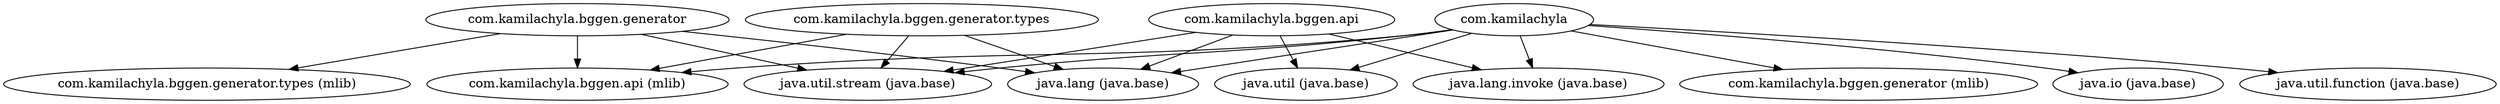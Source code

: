 digraph "mlib" {
    // Path: mlib
   "com.kamilachyla"                                  -> "com.kamilachyla.bggen.api (mlib)";
   "com.kamilachyla"                                  -> "com.kamilachyla.bggen.generator (mlib)";
   "com.kamilachyla"                                  -> "java.io (java.base)";
   "com.kamilachyla"                                  -> "java.lang (java.base)";
   "com.kamilachyla"                                  -> "java.lang.invoke (java.base)";
   "com.kamilachyla"                                  -> "java.util (java.base)";
   "com.kamilachyla"                                  -> "java.util.function (java.base)";
   "com.kamilachyla"                                  -> "java.util.stream (java.base)";
   "com.kamilachyla.bggen.api"                        -> "java.lang (java.base)";
   "com.kamilachyla.bggen.api"                        -> "java.lang.invoke (java.base)";
   "com.kamilachyla.bggen.api"                        -> "java.util (java.base)";
   "com.kamilachyla.bggen.api"                        -> "java.util.stream (java.base)";
   "com.kamilachyla.bggen.generator"                  -> "com.kamilachyla.bggen.api (mlib)";
   "com.kamilachyla.bggen.generator"                  -> "com.kamilachyla.bggen.generator.types (mlib)";
   "com.kamilachyla.bggen.generator"                  -> "java.lang (java.base)";
   "com.kamilachyla.bggen.generator"                  -> "java.util.stream (java.base)";
   "com.kamilachyla.bggen.generator.types"            -> "com.kamilachyla.bggen.api (mlib)";
   "com.kamilachyla.bggen.generator.types"            -> "java.lang (java.base)";
   "com.kamilachyla.bggen.generator.types"            -> "java.util.stream (java.base)";
}
